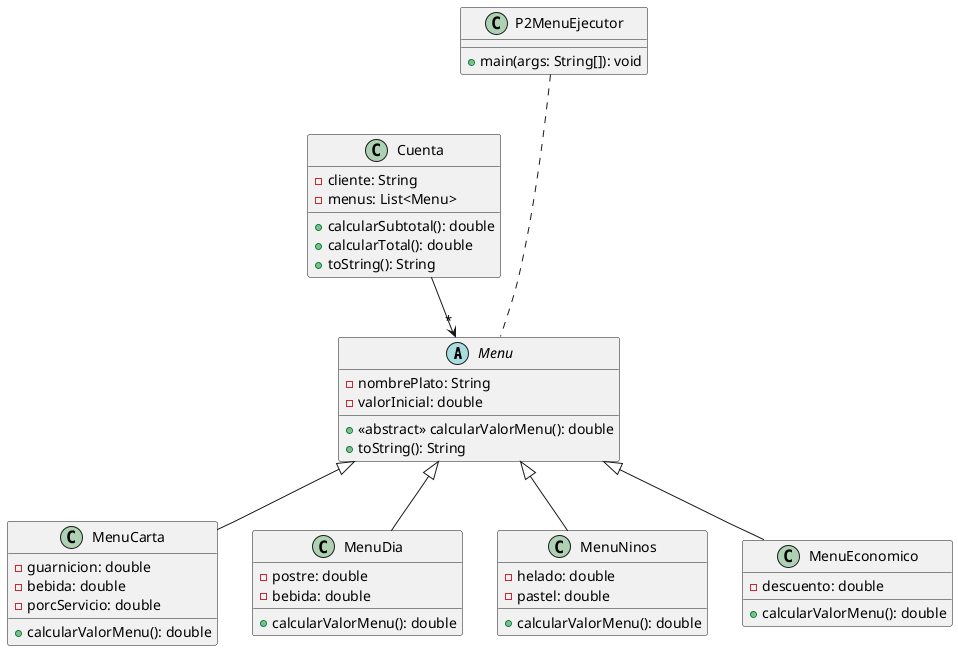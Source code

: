 @startuml
abstract class Menu {
    - nombrePlato: String
    - valorInicial: double
    + <<abstract>> calcularValorMenu(): double
    + toString(): String
}

class MenuCarta {
    - guarnicion: double
    - bebida: double
    - porcServicio: double
    + calcularValorMenu(): double
}

class MenuDia {
    - postre: double
    - bebida: double
    + calcularValorMenu(): double
}

class MenuNinos {
    - helado: double
    - pastel: double
    + calcularValorMenu(): double
}

class MenuEconomico {
    - descuento: double
    + calcularValorMenu(): double
}

class Cuenta {
    - cliente: String
    - menus: List<Menu>
    + calcularSubtotal(): double
    + calcularTotal(): double
    + toString(): String
}

class P2MenuEjecutor {
    + main(args: String[]): void
}

Menu <|-- MenuCarta
Menu <|-- MenuDia
Menu <|-- MenuNinos
Menu <|-- MenuEconomico
Cuenta --> "*" Menu
P2MenuEjecutor ... Menu
@enduml